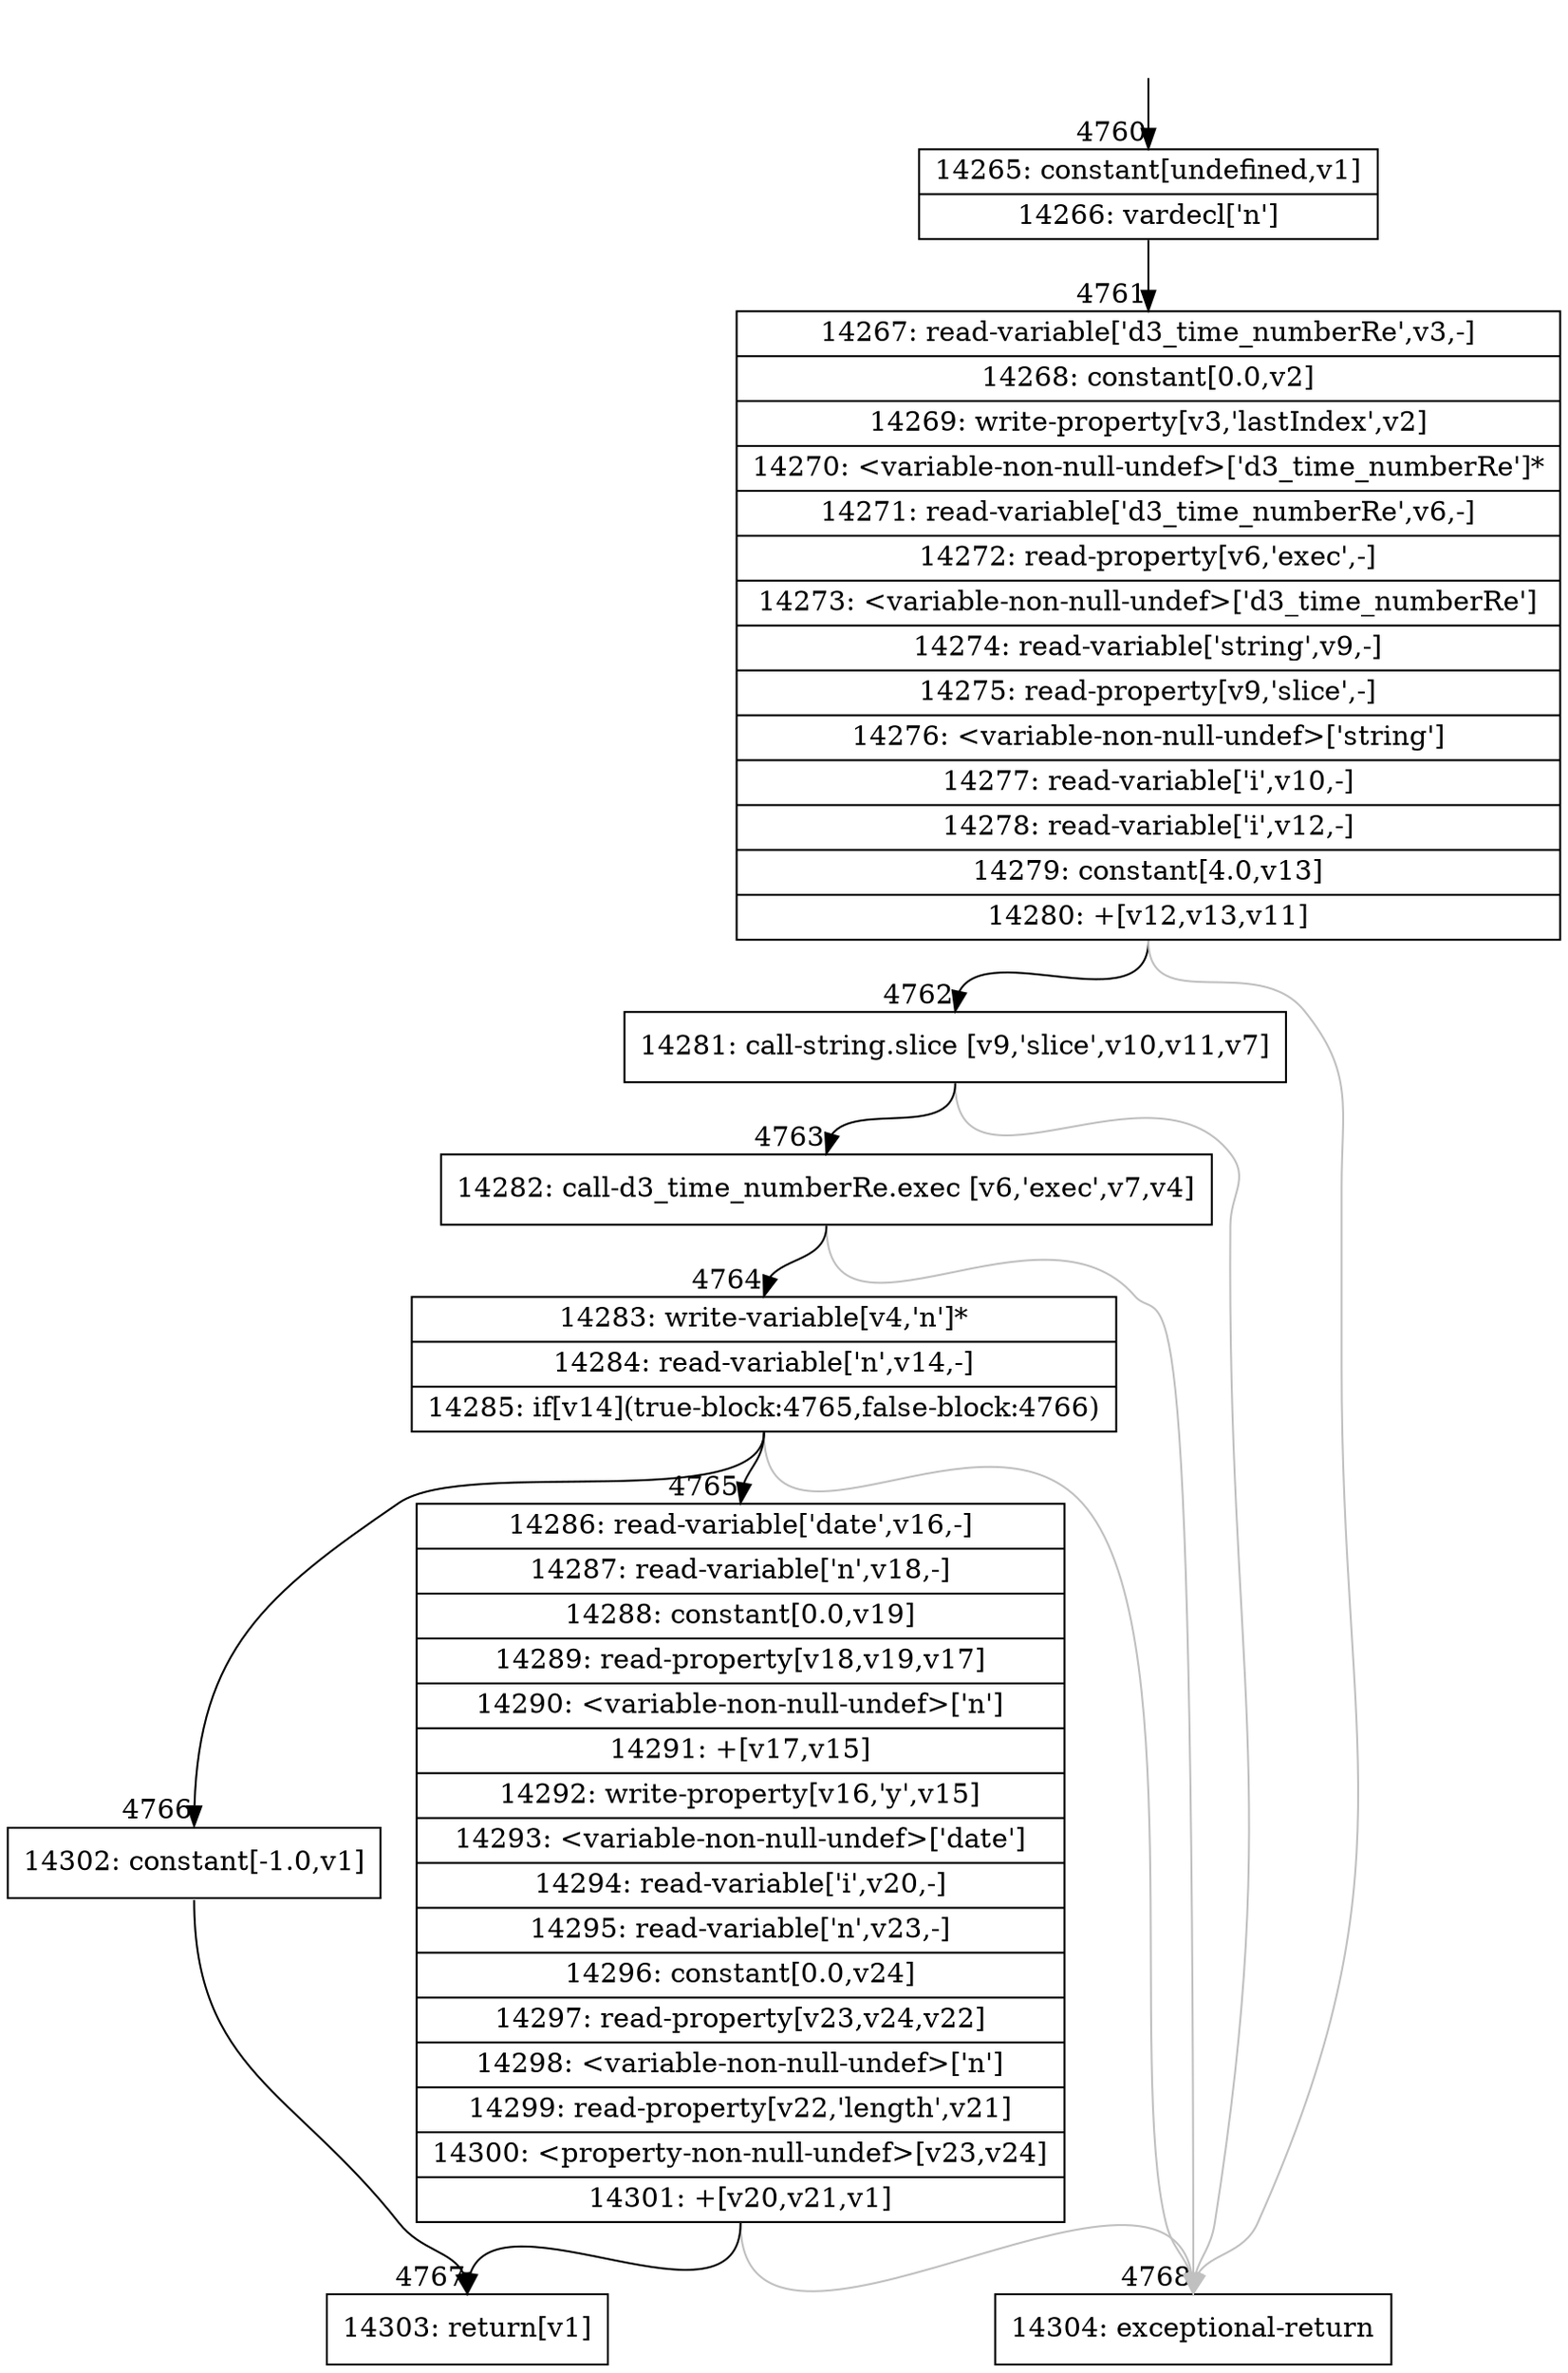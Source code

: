 digraph {
rankdir="TD"
BB_entry446[shape=none,label=""];
BB_entry446 -> BB4760 [tailport=s, headport=n, headlabel="    4760"]
BB4760 [shape=record label="{14265: constant[undefined,v1]|14266: vardecl['n']}" ] 
BB4760 -> BB4761 [tailport=s, headport=n, headlabel="      4761"]
BB4761 [shape=record label="{14267: read-variable['d3_time_numberRe',v3,-]|14268: constant[0.0,v2]|14269: write-property[v3,'lastIndex',v2]|14270: \<variable-non-null-undef\>['d3_time_numberRe']*|14271: read-variable['d3_time_numberRe',v6,-]|14272: read-property[v6,'exec',-]|14273: \<variable-non-null-undef\>['d3_time_numberRe']|14274: read-variable['string',v9,-]|14275: read-property[v9,'slice',-]|14276: \<variable-non-null-undef\>['string']|14277: read-variable['i',v10,-]|14278: read-variable['i',v12,-]|14279: constant[4.0,v13]|14280: +[v12,v13,v11]}" ] 
BB4761 -> BB4762 [tailport=s, headport=n, headlabel="      4762"]
BB4761 -> BB4768 [tailport=s, headport=n, color=gray, headlabel="      4768"]
BB4762 [shape=record label="{14281: call-string.slice [v9,'slice',v10,v11,v7]}" ] 
BB4762 -> BB4763 [tailport=s, headport=n, headlabel="      4763"]
BB4762 -> BB4768 [tailport=s, headport=n, color=gray]
BB4763 [shape=record label="{14282: call-d3_time_numberRe.exec [v6,'exec',v7,v4]}" ] 
BB4763 -> BB4764 [tailport=s, headport=n, headlabel="      4764"]
BB4763 -> BB4768 [tailport=s, headport=n, color=gray]
BB4764 [shape=record label="{14283: write-variable[v4,'n']*|14284: read-variable['n',v14,-]|14285: if[v14](true-block:4765,false-block:4766)}" ] 
BB4764 -> BB4765 [tailport=s, headport=n, headlabel="      4765"]
BB4764 -> BB4766 [tailport=s, headport=n, headlabel="      4766"]
BB4764 -> BB4768 [tailport=s, headport=n, color=gray]
BB4765 [shape=record label="{14286: read-variable['date',v16,-]|14287: read-variable['n',v18,-]|14288: constant[0.0,v19]|14289: read-property[v18,v19,v17]|14290: \<variable-non-null-undef\>['n']|14291: +[v17,v15]|14292: write-property[v16,'y',v15]|14293: \<variable-non-null-undef\>['date']|14294: read-variable['i',v20,-]|14295: read-variable['n',v23,-]|14296: constant[0.0,v24]|14297: read-property[v23,v24,v22]|14298: \<variable-non-null-undef\>['n']|14299: read-property[v22,'length',v21]|14300: \<property-non-null-undef\>[v23,v24]|14301: +[v20,v21,v1]}" ] 
BB4765 -> BB4767 [tailport=s, headport=n, headlabel="      4767"]
BB4765 -> BB4768 [tailport=s, headport=n, color=gray]
BB4766 [shape=record label="{14302: constant[-1.0,v1]}" ] 
BB4766 -> BB4767 [tailport=s, headport=n]
BB4767 [shape=record label="{14303: return[v1]}" ] 
BB4768 [shape=record label="{14304: exceptional-return}" ] 
//#$~ 2755
}

